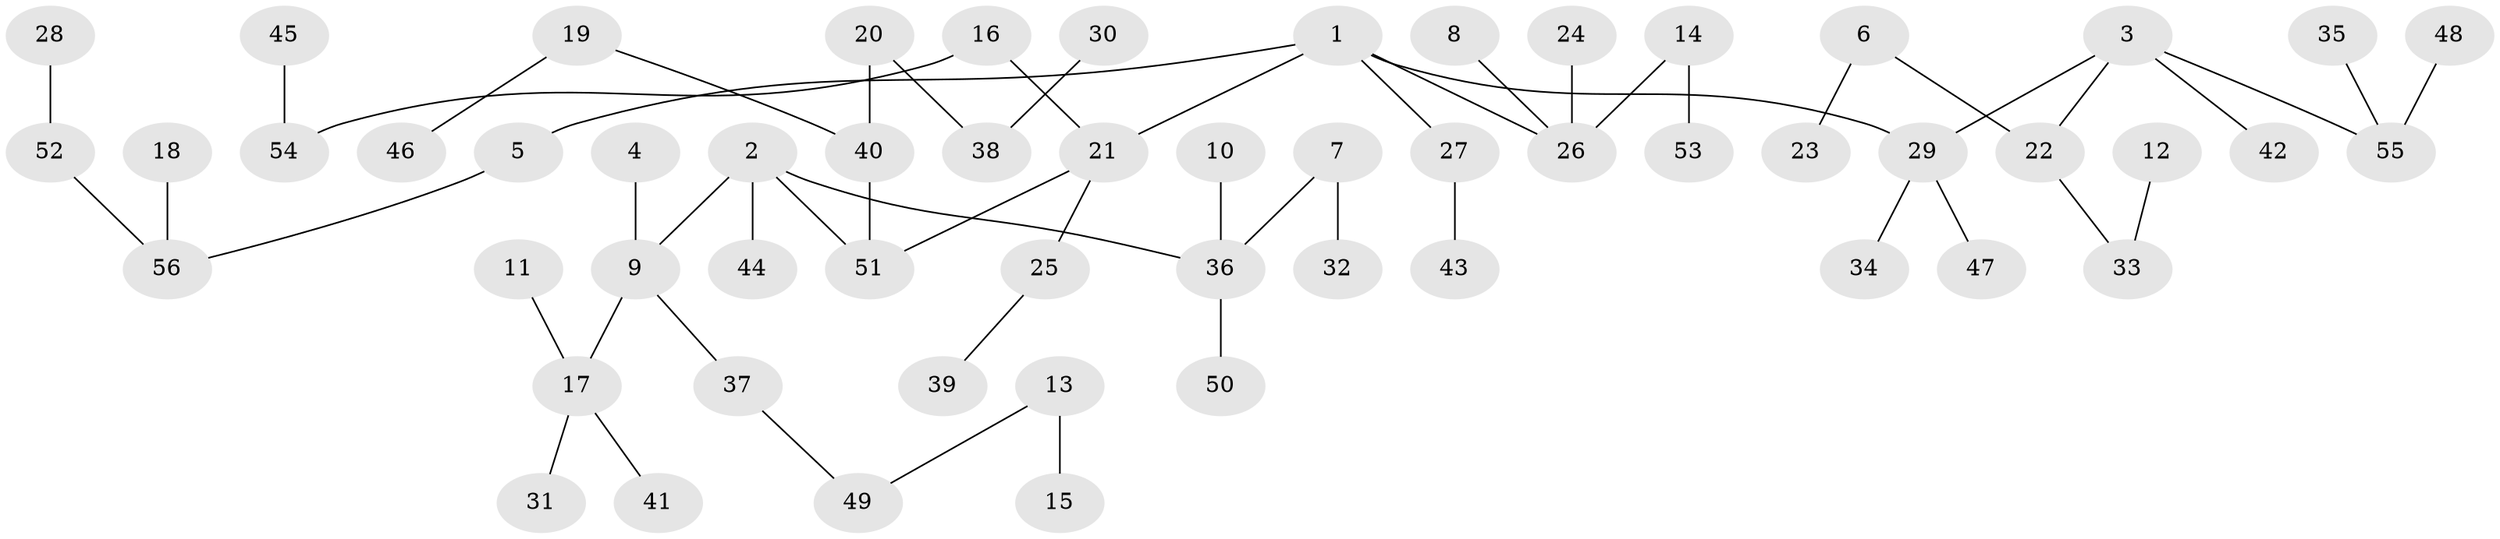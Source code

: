 // original degree distribution, {5: 0.08928571428571429, 6: 0.008928571428571428, 3: 0.09821428571428571, 2: 0.25, 4: 0.044642857142857144, 1: 0.5089285714285714}
// Generated by graph-tools (version 1.1) at 2025/02/03/09/25 03:02:28]
// undirected, 56 vertices, 55 edges
graph export_dot {
graph [start="1"]
  node [color=gray90,style=filled];
  1;
  2;
  3;
  4;
  5;
  6;
  7;
  8;
  9;
  10;
  11;
  12;
  13;
  14;
  15;
  16;
  17;
  18;
  19;
  20;
  21;
  22;
  23;
  24;
  25;
  26;
  27;
  28;
  29;
  30;
  31;
  32;
  33;
  34;
  35;
  36;
  37;
  38;
  39;
  40;
  41;
  42;
  43;
  44;
  45;
  46;
  47;
  48;
  49;
  50;
  51;
  52;
  53;
  54;
  55;
  56;
  1 -- 5 [weight=1.0];
  1 -- 21 [weight=1.0];
  1 -- 26 [weight=1.0];
  1 -- 27 [weight=1.0];
  1 -- 29 [weight=1.0];
  2 -- 9 [weight=1.0];
  2 -- 36 [weight=1.0];
  2 -- 44 [weight=1.0];
  2 -- 51 [weight=1.0];
  3 -- 22 [weight=1.0];
  3 -- 29 [weight=1.0];
  3 -- 42 [weight=1.0];
  3 -- 55 [weight=1.0];
  4 -- 9 [weight=1.0];
  5 -- 56 [weight=1.0];
  6 -- 22 [weight=1.0];
  6 -- 23 [weight=1.0];
  7 -- 32 [weight=1.0];
  7 -- 36 [weight=1.0];
  8 -- 26 [weight=1.0];
  9 -- 17 [weight=1.0];
  9 -- 37 [weight=1.0];
  10 -- 36 [weight=1.0];
  11 -- 17 [weight=1.0];
  12 -- 33 [weight=1.0];
  13 -- 15 [weight=1.0];
  13 -- 49 [weight=1.0];
  14 -- 26 [weight=1.0];
  14 -- 53 [weight=1.0];
  16 -- 21 [weight=1.0];
  16 -- 54 [weight=1.0];
  17 -- 31 [weight=1.0];
  17 -- 41 [weight=1.0];
  18 -- 56 [weight=1.0];
  19 -- 40 [weight=1.0];
  19 -- 46 [weight=1.0];
  20 -- 38 [weight=1.0];
  20 -- 40 [weight=1.0];
  21 -- 25 [weight=1.0];
  21 -- 51 [weight=1.0];
  22 -- 33 [weight=1.0];
  24 -- 26 [weight=1.0];
  25 -- 39 [weight=1.0];
  27 -- 43 [weight=1.0];
  28 -- 52 [weight=1.0];
  29 -- 34 [weight=1.0];
  29 -- 47 [weight=1.0];
  30 -- 38 [weight=1.0];
  35 -- 55 [weight=1.0];
  36 -- 50 [weight=1.0];
  37 -- 49 [weight=1.0];
  40 -- 51 [weight=1.0];
  45 -- 54 [weight=1.0];
  48 -- 55 [weight=1.0];
  52 -- 56 [weight=1.0];
}
